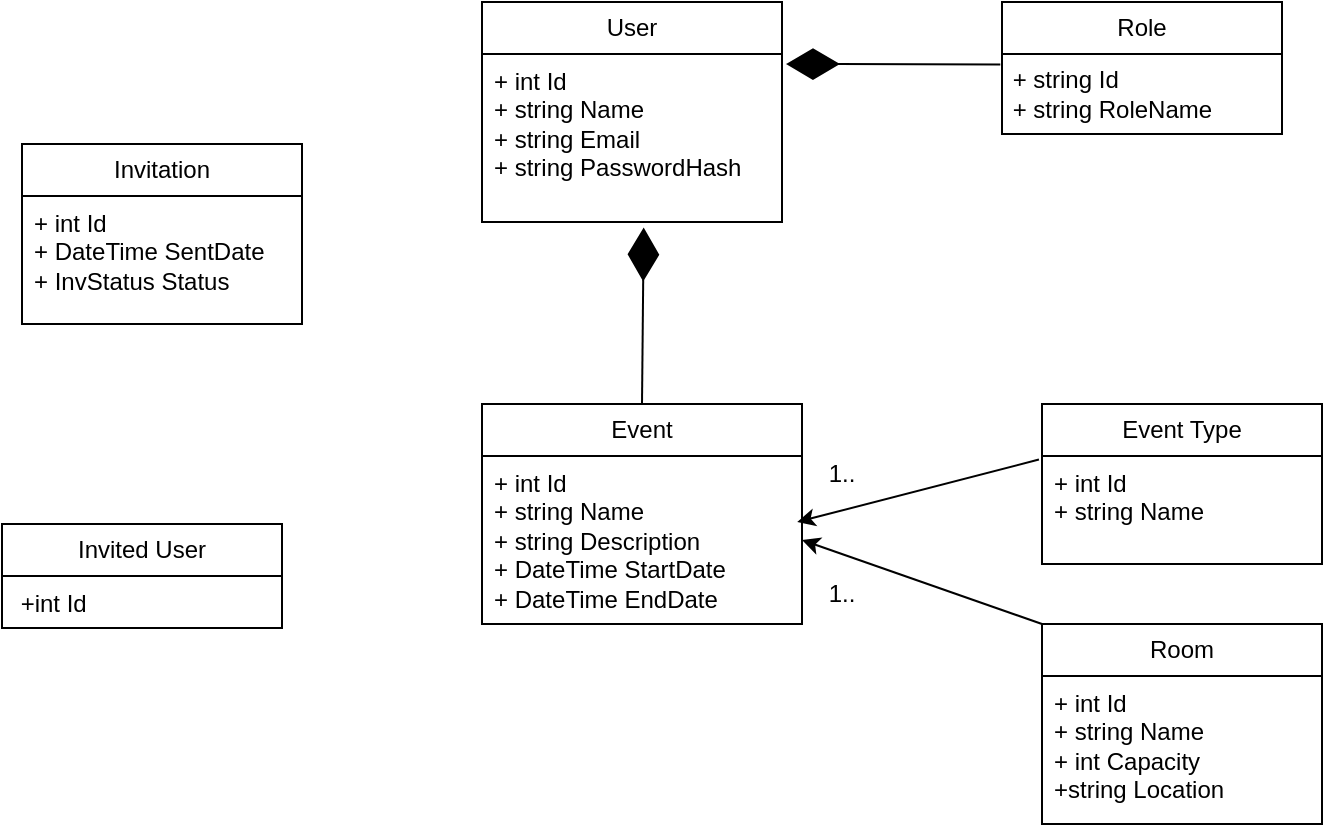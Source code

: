 <mxfile version="28.0.6">
  <diagram name="Stránka-1" id="hExmd06mNJx82XaVfU70">
    <mxGraphModel dx="692" dy="595" grid="1" gridSize="10" guides="1" tooltips="1" connect="1" arrows="1" fold="1" page="1" pageScale="1" pageWidth="827" pageHeight="1169" math="0" shadow="0">
      <root>
        <mxCell id="0" />
        <mxCell id="1" parent="0" />
        <mxCell id="m_FIINuqd8t30RG9EAOb-1" value="User" style="swimlane;fontStyle=0;childLayout=stackLayout;horizontal=1;startSize=26;fillColor=none;horizontalStack=0;resizeParent=1;resizeParentMax=0;resizeLast=0;collapsible=1;marginBottom=0;whiteSpace=wrap;html=1;" vertex="1" parent="1">
          <mxGeometry x="340" y="119" width="150" height="110" as="geometry">
            <mxRectangle x="200" y="120" width="70" height="30" as="alternateBounds" />
          </mxGeometry>
        </mxCell>
        <mxCell id="m_FIINuqd8t30RG9EAOb-2" value="+ int Id&lt;div&gt;+ string Name&lt;/div&gt;&lt;div&gt;+ string Email&lt;/div&gt;&lt;div&gt;+ string PasswordHash&lt;/div&gt;" style="text;strokeColor=none;fillColor=none;align=left;verticalAlign=top;spacingLeft=4;spacingRight=4;overflow=hidden;rotatable=0;points=[[0,0.5],[1,0.5]];portConstraint=eastwest;whiteSpace=wrap;html=1;" vertex="1" parent="m_FIINuqd8t30RG9EAOb-1">
          <mxGeometry y="26" width="150" height="84" as="geometry" />
        </mxCell>
        <mxCell id="m_FIINuqd8t30RG9EAOb-9" value="Role" style="swimlane;fontStyle=0;childLayout=stackLayout;horizontal=1;startSize=26;fillColor=none;horizontalStack=0;resizeParent=1;resizeParentMax=0;resizeLast=0;collapsible=1;marginBottom=0;whiteSpace=wrap;html=1;" vertex="1" parent="1">
          <mxGeometry x="600" y="119" width="140" height="66" as="geometry" />
        </mxCell>
        <mxCell id="m_FIINuqd8t30RG9EAOb-14" value="&amp;nbsp;+ string Id&lt;div&gt;&amp;nbsp;+ string RoleName&lt;/div&gt;" style="text;html=1;align=left;verticalAlign=middle;resizable=0;points=[];autosize=1;strokeColor=none;fillColor=none;" vertex="1" parent="m_FIINuqd8t30RG9EAOb-9">
          <mxGeometry y="26" width="140" height="40" as="geometry" />
        </mxCell>
        <mxCell id="m_FIINuqd8t30RG9EAOb-15" value="" style="endArrow=diamondThin;endFill=1;endSize=24;html=1;rounded=0;exitX=-0.006;exitY=0.13;exitDx=0;exitDy=0;exitPerimeter=0;" edge="1" parent="1" source="m_FIINuqd8t30RG9EAOb-14">
          <mxGeometry width="160" relative="1" as="geometry">
            <mxPoint x="420" y="210" as="sourcePoint" />
            <mxPoint x="492" y="150" as="targetPoint" />
          </mxGeometry>
        </mxCell>
        <mxCell id="m_FIINuqd8t30RG9EAOb-16" value="Event" style="swimlane;fontStyle=0;childLayout=stackLayout;horizontal=1;startSize=26;fillColor=none;horizontalStack=0;resizeParent=1;resizeParentMax=0;resizeLast=0;collapsible=1;marginBottom=0;whiteSpace=wrap;html=1;" vertex="1" parent="1">
          <mxGeometry x="340" y="320" width="160" height="110" as="geometry" />
        </mxCell>
        <mxCell id="m_FIINuqd8t30RG9EAOb-21" style="edgeStyle=orthogonalEdgeStyle;rounded=0;orthogonalLoop=1;jettySize=auto;html=1;exitX=1;exitY=0.5;exitDx=0;exitDy=0;entryX=1;entryY=0.5;entryDx=0;entryDy=0;" edge="1" parent="m_FIINuqd8t30RG9EAOb-16" source="m_FIINuqd8t30RG9EAOb-17" target="m_FIINuqd8t30RG9EAOb-17">
          <mxGeometry relative="1" as="geometry">
            <mxPoint x="160" y="70" as="targetPoint" />
          </mxGeometry>
        </mxCell>
        <mxCell id="m_FIINuqd8t30RG9EAOb-17" value="+ int Id&lt;div&gt;+ string Name&lt;/div&gt;&lt;div&gt;+ string Description&lt;/div&gt;&lt;div&gt;+ DateTime StartDate&lt;/div&gt;&lt;div&gt;+ DateTime EndDate&lt;/div&gt;" style="text;strokeColor=none;fillColor=none;align=left;verticalAlign=top;spacingLeft=4;spacingRight=4;overflow=hidden;rotatable=0;points=[[0,0.5],[1,0.5]];portConstraint=eastwest;whiteSpace=wrap;html=1;" vertex="1" parent="m_FIINuqd8t30RG9EAOb-16">
          <mxGeometry y="26" width="160" height="84" as="geometry" />
        </mxCell>
        <mxCell id="m_FIINuqd8t30RG9EAOb-20" value="" style="endArrow=diamondThin;endFill=1;endSize=24;html=1;rounded=0;entryX=0.539;entryY=1.033;entryDx=0;entryDy=0;entryPerimeter=0;exitX=0.5;exitY=0;exitDx=0;exitDy=0;" edge="1" parent="1" source="m_FIINuqd8t30RG9EAOb-16" target="m_FIINuqd8t30RG9EAOb-2">
          <mxGeometry width="160" relative="1" as="geometry">
            <mxPoint x="270" y="290" as="sourcePoint" />
            <mxPoint x="430" y="290" as="targetPoint" />
          </mxGeometry>
        </mxCell>
        <mxCell id="m_FIINuqd8t30RG9EAOb-22" value="Event Type" style="swimlane;fontStyle=0;childLayout=stackLayout;horizontal=1;startSize=26;fillColor=none;horizontalStack=0;resizeParent=1;resizeParentMax=0;resizeLast=0;collapsible=1;marginBottom=0;whiteSpace=wrap;html=1;" vertex="1" parent="1">
          <mxGeometry x="620" y="320" width="140" height="80" as="geometry" />
        </mxCell>
        <mxCell id="m_FIINuqd8t30RG9EAOb-25" value="+ int Id&lt;div&gt;+ string Name&lt;/div&gt;" style="text;strokeColor=none;fillColor=none;align=left;verticalAlign=top;spacingLeft=4;spacingRight=4;overflow=hidden;rotatable=0;points=[[0,0.5],[1,0.5]];portConstraint=eastwest;whiteSpace=wrap;html=1;" vertex="1" parent="m_FIINuqd8t30RG9EAOb-22">
          <mxGeometry y="26" width="140" height="54" as="geometry" />
        </mxCell>
        <mxCell id="m_FIINuqd8t30RG9EAOb-27" value="Room" style="swimlane;fontStyle=0;childLayout=stackLayout;horizontal=1;startSize=26;fillColor=none;horizontalStack=0;resizeParent=1;resizeParentMax=0;resizeLast=0;collapsible=1;marginBottom=0;whiteSpace=wrap;html=1;" vertex="1" parent="1">
          <mxGeometry x="620" y="430" width="140" height="100" as="geometry" />
        </mxCell>
        <mxCell id="m_FIINuqd8t30RG9EAOb-28" value="+ int Id&lt;div&gt;+ string Name&lt;/div&gt;&lt;div&gt;+ int Capacity&lt;/div&gt;&lt;div&gt;+string Location&lt;/div&gt;" style="text;strokeColor=none;fillColor=none;align=left;verticalAlign=top;spacingLeft=4;spacingRight=4;overflow=hidden;rotatable=0;points=[[0,0.5],[1,0.5]];portConstraint=eastwest;whiteSpace=wrap;html=1;" vertex="1" parent="m_FIINuqd8t30RG9EAOb-27">
          <mxGeometry y="26" width="140" height="74" as="geometry" />
        </mxCell>
        <mxCell id="m_FIINuqd8t30RG9EAOb-33" value="Invitation" style="swimlane;fontStyle=0;childLayout=stackLayout;horizontal=1;startSize=26;fillColor=none;horizontalStack=0;resizeParent=1;resizeParentMax=0;resizeLast=0;collapsible=1;marginBottom=0;whiteSpace=wrap;html=1;" vertex="1" parent="1">
          <mxGeometry x="110" y="190" width="140" height="90" as="geometry" />
        </mxCell>
        <mxCell id="m_FIINuqd8t30RG9EAOb-35" value="+ int Id&lt;div&gt;+ DateTime SentDate&lt;/div&gt;&lt;div&gt;+ InvStatus Status&lt;/div&gt;&lt;div&gt;&lt;br&gt;&lt;/div&gt;" style="text;strokeColor=none;fillColor=none;align=left;verticalAlign=top;spacingLeft=4;spacingRight=4;overflow=hidden;rotatable=0;points=[[0,0.5],[1,0.5]];portConstraint=eastwest;whiteSpace=wrap;html=1;" vertex="1" parent="m_FIINuqd8t30RG9EAOb-33">
          <mxGeometry y="26" width="140" height="64" as="geometry" />
        </mxCell>
        <mxCell id="m_FIINuqd8t30RG9EAOb-37" value="Invited User" style="swimlane;fontStyle=0;childLayout=stackLayout;horizontal=1;startSize=26;fillColor=none;horizontalStack=0;resizeParent=1;resizeParentMax=0;resizeLast=0;collapsible=1;marginBottom=0;whiteSpace=wrap;html=1;" vertex="1" parent="1">
          <mxGeometry x="100" y="380" width="140" height="52" as="geometry" />
        </mxCell>
        <mxCell id="m_FIINuqd8t30RG9EAOb-38" value="&amp;nbsp;+int Id" style="text;strokeColor=none;fillColor=none;align=left;verticalAlign=top;spacingLeft=4;spacingRight=4;overflow=hidden;rotatable=0;points=[[0,0.5],[1,0.5]];portConstraint=eastwest;whiteSpace=wrap;html=1;" vertex="1" parent="m_FIINuqd8t30RG9EAOb-37">
          <mxGeometry y="26" width="140" height="26" as="geometry" />
        </mxCell>
        <mxCell id="m_FIINuqd8t30RG9EAOb-42" value="" style="endArrow=classic;html=1;rounded=0;entryX=0.985;entryY=0.393;entryDx=0;entryDy=0;entryPerimeter=0;exitX=-0.011;exitY=0.033;exitDx=0;exitDy=0;exitPerimeter=0;" edge="1" parent="1" source="m_FIINuqd8t30RG9EAOb-25" target="m_FIINuqd8t30RG9EAOb-17">
          <mxGeometry width="50" height="50" relative="1" as="geometry">
            <mxPoint x="420" y="340" as="sourcePoint" />
            <mxPoint x="470" y="290" as="targetPoint" />
          </mxGeometry>
        </mxCell>
        <mxCell id="m_FIINuqd8t30RG9EAOb-43" value="" style="endArrow=classic;html=1;rounded=0;entryX=1;entryY=0.5;entryDx=0;entryDy=0;exitX=0;exitY=0;exitDx=0;exitDy=0;" edge="1" parent="1" source="m_FIINuqd8t30RG9EAOb-27" target="m_FIINuqd8t30RG9EAOb-17">
          <mxGeometry width="50" height="50" relative="1" as="geometry">
            <mxPoint x="420" y="340" as="sourcePoint" />
            <mxPoint x="470" y="290" as="targetPoint" />
          </mxGeometry>
        </mxCell>
        <mxCell id="m_FIINuqd8t30RG9EAOb-44" value="1.." style="text;html=1;align=center;verticalAlign=middle;whiteSpace=wrap;rounded=0;" vertex="1" parent="1">
          <mxGeometry x="490" y="340" width="60" height="30" as="geometry" />
        </mxCell>
        <mxCell id="m_FIINuqd8t30RG9EAOb-45" value="1.." style="text;html=1;align=center;verticalAlign=middle;whiteSpace=wrap;rounded=0;" vertex="1" parent="1">
          <mxGeometry x="490" y="400" width="60" height="30" as="geometry" />
        </mxCell>
      </root>
    </mxGraphModel>
  </diagram>
</mxfile>
